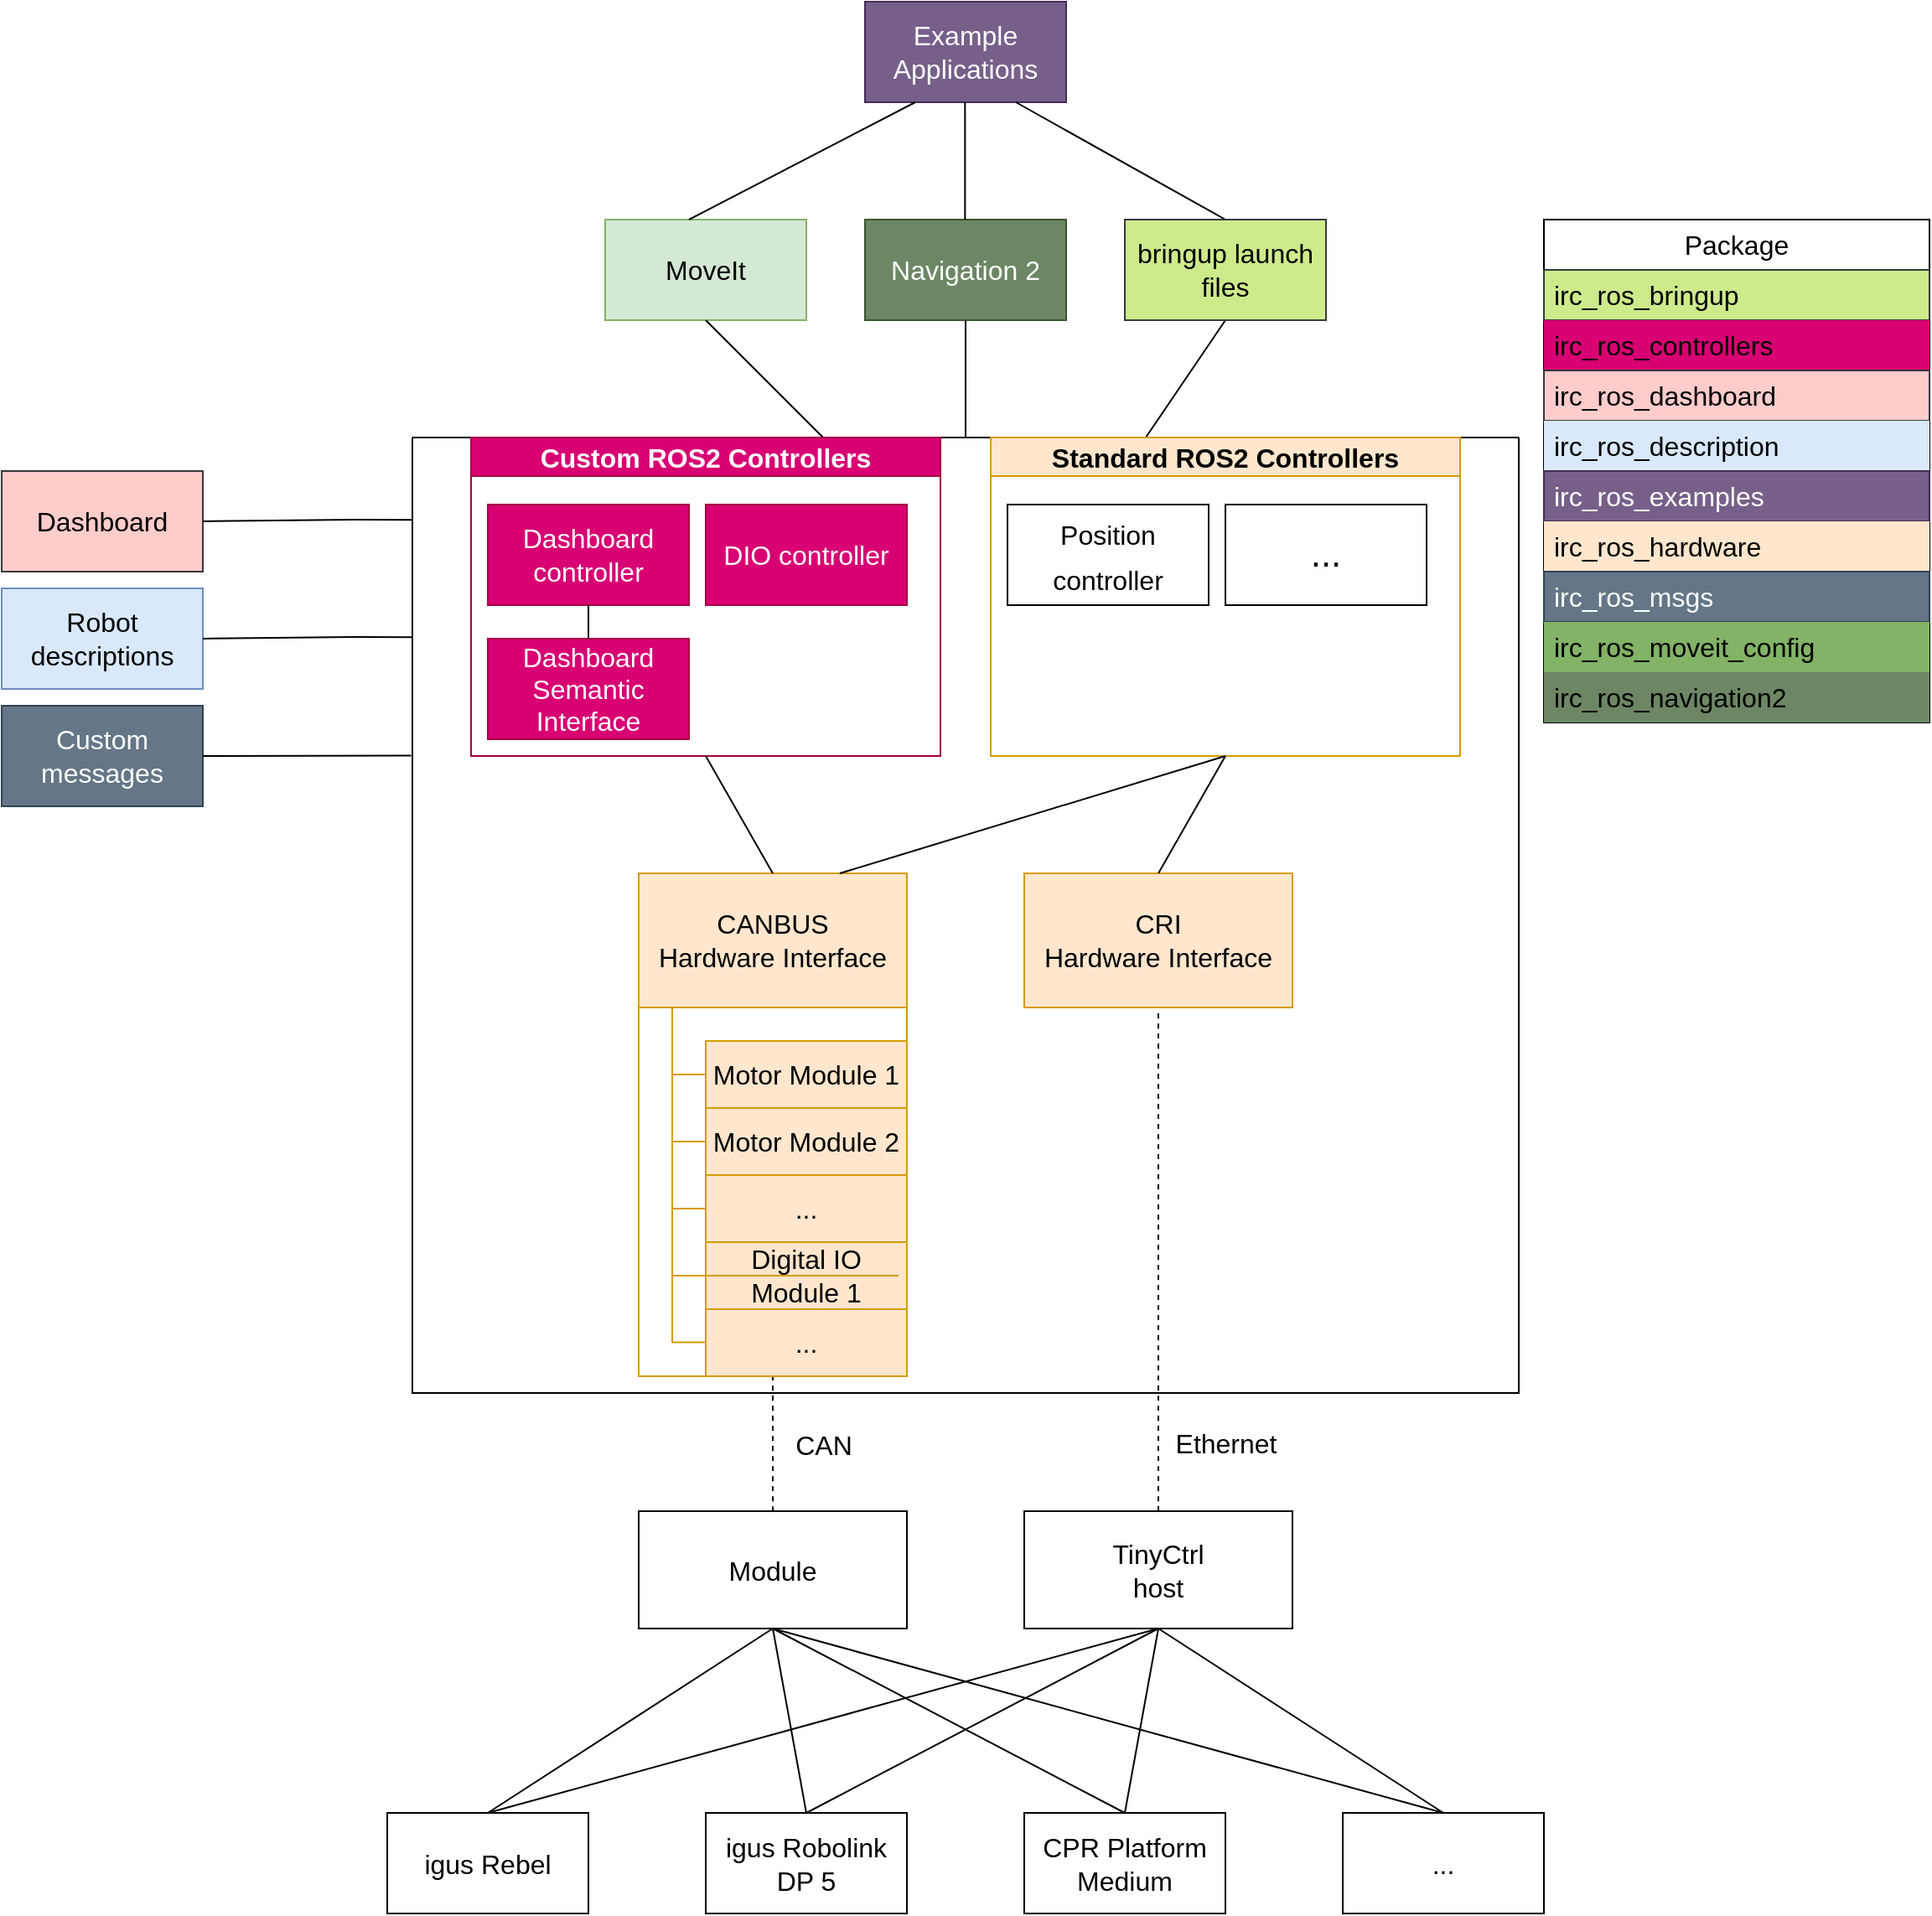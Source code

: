 <mxfile version="20.8.16" type="device"><diagram name="Page-1" id="5f0bae14-7c28-e335-631c-24af17079c00"><mxGraphModel dx="2534" dy="1688" grid="1" gridSize="10" guides="1" tooltips="1" connect="1" arrows="1" fold="1" page="1" pageScale="1" pageWidth="1100" pageHeight="850" background="none" math="0" shadow="0"><root><mxCell id="0"/><mxCell id="1" parent="0"/><mxCell id="Zlr4_-mNo8oSFh__Luzp-1" value="&lt;div&gt;MoveIt&lt;/div&gt;" style="rounded=0;whiteSpace=wrap;html=1;fontSize=16;fillColor=#d5e8d4;strokeColor=#82B366;" parent="1" vertex="1"><mxGeometry x="270" y="100" width="120" height="60" as="geometry"/></mxCell><mxCell id="Zlr4_-mNo8oSFh__Luzp-2" value="&lt;div&gt;Navigation 2&lt;/div&gt;" style="rounded=0;whiteSpace=wrap;html=1;fontSize=16;fillColor=#6D8764;strokeColor=#3A5431;fontColor=#ffffff;" parent="1" vertex="1"><mxGeometry x="425" y="100" width="120" height="60" as="geometry"/></mxCell><mxCell id="Zlr4_-mNo8oSFh__Luzp-15" value="Module" style="rounded=0;whiteSpace=wrap;html=1;fontSize=16;fillColor=none;strokeColor=default;" parent="1" vertex="1"><mxGeometry x="290" y="870.5" width="160" height="70" as="geometry"/></mxCell><mxCell id="Zlr4_-mNo8oSFh__Luzp-16" value="" style="endArrow=none;dashed=1;html=1;rounded=0;fontSize=12;startSize=8;endSize=8;curved=1;exitX=0.5;exitY=0;exitDx=0;exitDy=0;entryX=0.333;entryY=1;entryDx=0;entryDy=0;entryPerimeter=0;" parent="1" source="Zlr4_-mNo8oSFh__Luzp-15" target="Zlr4_-mNo8oSFh__Luzp-11" edge="1"><mxGeometry width="50" height="50" relative="1" as="geometry"><mxPoint x="530" y="600" as="sourcePoint"/><mxPoint x="370" y="630" as="targetPoint"/></mxGeometry></mxCell><mxCell id="Zlr4_-mNo8oSFh__Luzp-17" value="&lt;div&gt;CAN&lt;/div&gt;" style="edgeLabel;html=1;align=center;verticalAlign=middle;resizable=0;points=[];fontSize=16;" parent="Zlr4_-mNo8oSFh__Luzp-16" vertex="1" connectable="0"><mxGeometry x="-0.4" y="3" relative="1" as="geometry"><mxPoint x="33" y="-4" as="offset"/></mxGeometry></mxCell><mxCell id="Zlr4_-mNo8oSFh__Luzp-22" value="" style="endArrow=none;html=1;rounded=0;fontSize=12;startSize=8;endSize=8;curved=1;entryX=0.5;entryY=1;entryDx=0;entryDy=0;exitX=0.5;exitY=0;exitDx=0;exitDy=0;" parent="1" target="Zlr4_-mNo8oSFh__Luzp-2" edge="1"><mxGeometry width="50" height="50" relative="1" as="geometry"><mxPoint x="485" y="230" as="sourcePoint"/><mxPoint x="580" y="360" as="targetPoint"/></mxGeometry></mxCell><mxCell id="Zlr4_-mNo8oSFh__Luzp-23" value="" style="endArrow=none;html=1;rounded=0;fontSize=12;startSize=8;endSize=8;curved=1;exitX=0.75;exitY=0;exitDx=0;exitDy=0;entryX=0.5;entryY=1;entryDx=0;entryDy=0;startArrow=none;" parent="1" source="Zlr4_-mNo8oSFh__Luzp-78" target="Zlr4_-mNo8oSFh__Luzp-1" edge="1"><mxGeometry width="50" height="50" relative="1" as="geometry"><mxPoint x="377.5" y="230" as="sourcePoint"/><mxPoint x="240" y="160" as="targetPoint"/></mxGeometry></mxCell><mxCell id="Zlr4_-mNo8oSFh__Luzp-24" value="" style="endArrow=none;html=1;rounded=0;fontSize=12;startSize=8;endSize=8;curved=1;entryX=0.5;entryY=1;entryDx=0;entryDy=0;exitX=0.75;exitY=0;exitDx=0;exitDy=0;" parent="1" edge="1"><mxGeometry width="50" height="50" relative="1" as="geometry"><mxPoint x="592.5" y="230" as="sourcePoint"/><mxPoint x="640" y="160" as="targetPoint"/></mxGeometry></mxCell><mxCell id="Zlr4_-mNo8oSFh__Luzp-25" value="&lt;div&gt;TinyCtrl&lt;/div&gt;&lt;div&gt;host&lt;br&gt;&lt;/div&gt;" style="rounded=0;whiteSpace=wrap;html=1;fontSize=16;fillColor=none;strokeColor=default;" parent="1" vertex="1"><mxGeometry x="520" y="870.5" width="160" height="70" as="geometry"/></mxCell><mxCell id="Zlr4_-mNo8oSFh__Luzp-26" value="" style="endArrow=none;dashed=1;html=1;rounded=0;fontSize=12;startSize=8;endSize=8;curved=1;entryX=0.5;entryY=1;entryDx=0;entryDy=0;" parent="1" source="Zlr4_-mNo8oSFh__Luzp-25" target="Zlr4_-mNo8oSFh__Luzp-5" edge="1"><mxGeometry width="50" height="50" relative="1" as="geometry"><mxPoint x="530" y="550" as="sourcePoint"/><mxPoint x="580" y="500" as="targetPoint"/></mxGeometry></mxCell><mxCell id="Zlr4_-mNo8oSFh__Luzp-27" value="Ethernet" style="edgeLabel;html=1;align=center;verticalAlign=middle;resizable=0;points=[];fontSize=16;" parent="Zlr4_-mNo8oSFh__Luzp-26" vertex="1" connectable="0"><mxGeometry x="-0.193" y="2" relative="1" as="geometry"><mxPoint x="42" y="81" as="offset"/></mxGeometry></mxCell><mxCell id="Zlr4_-mNo8oSFh__Luzp-28" value="&lt;div&gt;Robot descriptions&lt;/div&gt;" style="rounded=0;whiteSpace=wrap;html=1;fontSize=16;fillColor=#DAE8FC;strokeColor=#6c8ebf;" parent="1" vertex="1"><mxGeometry x="-90" y="320" width="120" height="60" as="geometry"/></mxCell><mxCell id="Zlr4_-mNo8oSFh__Luzp-41" value="igus Robolink DP 5" style="rounded=0;whiteSpace=wrap;html=1;fontSize=16;fillColor=none;strokeColor=default;" parent="1" vertex="1"><mxGeometry x="330" y="1050.5" width="120" height="60" as="geometry"/></mxCell><mxCell id="Zlr4_-mNo8oSFh__Luzp-42" value="&lt;div&gt;igus Rebel&lt;/div&gt;" style="rounded=0;whiteSpace=wrap;html=1;fontSize=16;fillColor=none;strokeColor=default;" parent="1" vertex="1"><mxGeometry x="140" y="1050.5" width="120" height="60" as="geometry"/></mxCell><mxCell id="Zlr4_-mNo8oSFh__Luzp-43" value="&lt;div&gt;CPR Platform Medium&lt;/div&gt;" style="rounded=0;whiteSpace=wrap;html=1;fontSize=16;fillColor=none;strokeColor=default;" parent="1" vertex="1"><mxGeometry x="520" y="1050.5" width="120" height="60" as="geometry"/></mxCell><mxCell id="Zlr4_-mNo8oSFh__Luzp-44" value="&lt;div&gt;...&lt;/div&gt;" style="rounded=0;whiteSpace=wrap;html=1;fontSize=16;fillColor=none;strokeColor=default;" parent="1" vertex="1"><mxGeometry x="710" y="1050.5" width="120" height="60" as="geometry"/></mxCell><mxCell id="Zlr4_-mNo8oSFh__Luzp-45" value="" style="endArrow=none;html=1;rounded=0;fontSize=12;startSize=8;endSize=8;curved=1;entryX=0.5;entryY=1;entryDx=0;entryDy=0;exitX=0.5;exitY=0;exitDx=0;exitDy=0;strokeColor=default;" parent="1" source="Zlr4_-mNo8oSFh__Luzp-42" target="Zlr4_-mNo8oSFh__Luzp-15" edge="1"><mxGeometry width="50" height="50" relative="1" as="geometry"><mxPoint x="190" y="1040.5" as="sourcePoint"/><mxPoint x="240" y="990.5" as="targetPoint"/></mxGeometry></mxCell><mxCell id="Zlr4_-mNo8oSFh__Luzp-46" value="" style="endArrow=none;html=1;rounded=0;fontSize=12;startSize=8;endSize=8;curved=1;exitX=0.5;exitY=0;exitDx=0;exitDy=0;entryX=0.5;entryY=1;entryDx=0;entryDy=0;strokeColor=default;" parent="1" source="Zlr4_-mNo8oSFh__Luzp-41" target="Zlr4_-mNo8oSFh__Luzp-15" edge="1"><mxGeometry width="50" height="50" relative="1" as="geometry"><mxPoint x="530" y="850.5" as="sourcePoint"/><mxPoint x="380" y="960.5" as="targetPoint"/></mxGeometry></mxCell><mxCell id="Zlr4_-mNo8oSFh__Luzp-47" value="" style="endArrow=none;html=1;rounded=0;fontSize=12;startSize=8;endSize=8;curved=1;exitX=0.5;exitY=1;exitDx=0;exitDy=0;entryX=0.5;entryY=0;entryDx=0;entryDy=0;strokeColor=default;" parent="1" source="Zlr4_-mNo8oSFh__Luzp-15" target="Zlr4_-mNo8oSFh__Luzp-43" edge="1"><mxGeometry width="50" height="50" relative="1" as="geometry"><mxPoint x="530" y="850.5" as="sourcePoint"/><mxPoint x="580" y="800.5" as="targetPoint"/></mxGeometry></mxCell><mxCell id="Zlr4_-mNo8oSFh__Luzp-48" value="" style="endArrow=none;html=1;rounded=0;fontSize=12;startSize=8;endSize=8;curved=1;exitX=0.5;exitY=1;exitDx=0;exitDy=0;entryX=0.5;entryY=0;entryDx=0;entryDy=0;strokeColor=default;" parent="1" source="Zlr4_-mNo8oSFh__Luzp-15" target="Zlr4_-mNo8oSFh__Luzp-44" edge="1"><mxGeometry width="50" height="50" relative="1" as="geometry"><mxPoint x="530" y="850.5" as="sourcePoint"/><mxPoint x="580" y="800.5" as="targetPoint"/></mxGeometry></mxCell><mxCell id="Zlr4_-mNo8oSFh__Luzp-49" value="" style="endArrow=none;html=1;rounded=0;fontSize=12;startSize=8;endSize=8;curved=1;exitX=0.5;exitY=0;exitDx=0;exitDy=0;entryX=0.5;entryY=1;entryDx=0;entryDy=0;strokeColor=default;" parent="1" source="Zlr4_-mNo8oSFh__Luzp-42" target="Zlr4_-mNo8oSFh__Luzp-25" edge="1"><mxGeometry width="50" height="50" relative="1" as="geometry"><mxPoint x="530" y="970.5" as="sourcePoint"/><mxPoint x="580" y="920.5" as="targetPoint"/></mxGeometry></mxCell><mxCell id="Zlr4_-mNo8oSFh__Luzp-50" value="" style="endArrow=none;html=1;rounded=0;fontSize=12;startSize=8;endSize=8;curved=1;exitX=0.5;exitY=0;exitDx=0;exitDy=0;entryX=0.5;entryY=1;entryDx=0;entryDy=0;strokeColor=default;" parent="1" source="Zlr4_-mNo8oSFh__Luzp-41" target="Zlr4_-mNo8oSFh__Luzp-25" edge="1"><mxGeometry width="50" height="50" relative="1" as="geometry"><mxPoint x="530" y="970.5" as="sourcePoint"/><mxPoint x="580" y="920.5" as="targetPoint"/></mxGeometry></mxCell><mxCell id="Zlr4_-mNo8oSFh__Luzp-51" value="" style="endArrow=none;html=1;rounded=0;fontSize=12;startSize=8;endSize=8;curved=1;entryX=0.5;entryY=1;entryDx=0;entryDy=0;exitX=0.5;exitY=0;exitDx=0;exitDy=0;strokeColor=default;" parent="1" source="Zlr4_-mNo8oSFh__Luzp-43" target="Zlr4_-mNo8oSFh__Luzp-25" edge="1"><mxGeometry width="50" height="50" relative="1" as="geometry"><mxPoint x="640" y="1060.5" as="sourcePoint"/><mxPoint x="620" y="1070.5" as="targetPoint"/></mxGeometry></mxCell><mxCell id="Zlr4_-mNo8oSFh__Luzp-52" value="" style="endArrow=none;html=1;rounded=0;fontSize=12;startSize=8;endSize=8;curved=1;entryX=0.5;entryY=1;entryDx=0;entryDy=0;exitX=0.5;exitY=0;exitDx=0;exitDy=0;strokeColor=default;" parent="1" source="Zlr4_-mNo8oSFh__Luzp-44" target="Zlr4_-mNo8oSFh__Luzp-25" edge="1"><mxGeometry width="50" height="50" relative="1" as="geometry"><mxPoint x="760" y="1130.5" as="sourcePoint"/><mxPoint x="810" y="1080.5" as="targetPoint"/></mxGeometry></mxCell><mxCell id="Zlr4_-mNo8oSFh__Luzp-53" value="" style="swimlane;startSize=0;fontSize=16;fillColor=#00FF80;fillStyle=auto;gradientColor=none;swimlaneFillColor=none;glass=0;swimlaneLine=0;rounded=0;shadow=0;" parent="1" vertex="1"><mxGeometry x="155" y="230" width="660" height="570" as="geometry"/></mxCell><mxCell id="Zlr4_-mNo8oSFh__Luzp-4" value="&lt;div&gt;CANBUS&lt;/div&gt;&lt;div&gt;Hardware Interface&lt;br&gt;&lt;/div&gt;" style="rounded=0;whiteSpace=wrap;html=1;fontSize=16;fillColor=#ffe6cc;strokeColor=#d79b00;" parent="Zlr4_-mNo8oSFh__Luzp-53" vertex="1"><mxGeometry x="135" y="260" width="160" height="80" as="geometry"/></mxCell><mxCell id="Zlr4_-mNo8oSFh__Luzp-5" value="&lt;div&gt;CRI&lt;/div&gt;&lt;div&gt;Hardware Interface&lt;br&gt;&lt;/div&gt;" style="rounded=0;whiteSpace=wrap;html=1;fontSize=16;fillColor=#FFE6CC;strokeColor=#d79b00;" parent="Zlr4_-mNo8oSFh__Luzp-53" vertex="1"><mxGeometry x="365" y="260" width="160" height="80" as="geometry"/></mxCell><mxCell id="Zlr4_-mNo8oSFh__Luzp-13" value="" style="swimlane;startSize=0;fontSize=16;fillColor=#ffe6cc;strokeColor=#d79b00;" parent="Zlr4_-mNo8oSFh__Luzp-53" vertex="1"><mxGeometry x="135" y="260" width="160" height="300" as="geometry"/></mxCell><mxCell id="Zlr4_-mNo8oSFh__Luzp-7" value="&lt;div&gt;Motor Module 1&lt;/div&gt;" style="rounded=0;whiteSpace=wrap;html=1;fontSize=16;fillColor=#ffe6cc;strokeColor=#d79b00;" parent="Zlr4_-mNo8oSFh__Luzp-13" vertex="1"><mxGeometry x="40" y="100" width="120" height="40" as="geometry"/></mxCell><mxCell id="Zlr4_-mNo8oSFh__Luzp-8" value="&lt;div&gt;Motor Module 2&lt;/div&gt;" style="rounded=0;whiteSpace=wrap;html=1;fontSize=16;fillColor=#ffe6cc;strokeColor=#d79b00;" parent="Zlr4_-mNo8oSFh__Luzp-13" vertex="1"><mxGeometry x="40" y="140" width="120" height="40" as="geometry"/></mxCell><mxCell id="Zlr4_-mNo8oSFh__Luzp-11" value="Digital IO Module 1" style="rounded=0;whiteSpace=wrap;html=1;fontSize=16;fillColor=#ffe6cc;strokeColor=#d79b00;" parent="Zlr4_-mNo8oSFh__Luzp-13" vertex="1"><mxGeometry x="40" y="220" width="120" height="40" as="geometry"/></mxCell><mxCell id="Zlr4_-mNo8oSFh__Luzp-60" value="" style="endArrow=none;html=1;rounded=0;fontSize=22;startSize=8;endSize=8;curved=1;fillColor=#ffe6cc;strokeColor=#d79b00;" parent="Zlr4_-mNo8oSFh__Luzp-53" edge="1"><mxGeometry width="50" height="50" relative="1" as="geometry"><mxPoint x="155" y="380" as="sourcePoint"/><mxPoint x="175" y="380" as="targetPoint"/></mxGeometry></mxCell><mxCell id="Zlr4_-mNo8oSFh__Luzp-9" value="&lt;div&gt;...&lt;/div&gt;" style="rounded=0;whiteSpace=wrap;html=1;fontSize=16;fillColor=#ffe6cc;strokeColor=#d79b00;" parent="Zlr4_-mNo8oSFh__Luzp-53" vertex="1"><mxGeometry x="175" y="440" width="120" height="40" as="geometry"/></mxCell><mxCell id="Zlr4_-mNo8oSFh__Luzp-63" value="" style="endArrow=none;html=1;rounded=0;fontSize=22;startSize=8;endSize=8;curved=1;entryX=0;entryY=0.5;entryDx=0;entryDy=0;fillColor=#ffe6cc;strokeColor=#d79b00;" parent="Zlr4_-mNo8oSFh__Luzp-53" edge="1"><mxGeometry width="50" height="50" relative="1" as="geometry"><mxPoint x="155" y="500" as="sourcePoint"/><mxPoint x="290" y="500" as="targetPoint"/></mxGeometry></mxCell><mxCell id="Zlr4_-mNo8oSFh__Luzp-64" value="" style="endArrow=none;html=1;rounded=0;fontSize=22;startSize=8;endSize=8;curved=1;fillColor=#ffe6cc;strokeColor=#d79b00;" parent="Zlr4_-mNo8oSFh__Luzp-53" edge="1"><mxGeometry width="50" height="50" relative="1" as="geometry"><mxPoint x="155" y="500" as="sourcePoint"/><mxPoint x="155" y="340" as="targetPoint"/></mxGeometry></mxCell><mxCell id="Zlr4_-mNo8oSFh__Luzp-67" value="" style="endArrow=none;html=1;rounded=0;fontSize=22;startSize=8;endSize=8;curved=1;fillColor=#ffe6cc;strokeColor=#d79b00;" parent="Zlr4_-mNo8oSFh__Luzp-53" edge="1"><mxGeometry width="50" height="50" relative="1" as="geometry"><mxPoint x="155" y="420" as="sourcePoint"/><mxPoint x="175" y="420" as="targetPoint"/></mxGeometry></mxCell><mxCell id="Zlr4_-mNo8oSFh__Luzp-68" value="&lt;div&gt;...&lt;/div&gt;" style="rounded=0;whiteSpace=wrap;html=1;fontSize=16;fillColor=#ffe6cc;strokeColor=#d79b00;" parent="Zlr4_-mNo8oSFh__Luzp-53" vertex="1"><mxGeometry x="175" y="520" width="120" height="40" as="geometry"/></mxCell><mxCell id="Zlr4_-mNo8oSFh__Luzp-71" value="" style="endArrow=none;html=1;rounded=0;fontSize=22;startSize=8;endSize=8;curved=1;fillColor=#ffe6cc;strokeColor=#d79b00;" parent="Zlr4_-mNo8oSFh__Luzp-53" edge="1"><mxGeometry width="50" height="50" relative="1" as="geometry"><mxPoint x="155" y="539.75" as="sourcePoint"/><mxPoint x="175" y="539.75" as="targetPoint"/></mxGeometry></mxCell><mxCell id="Zlr4_-mNo8oSFh__Luzp-72" value="" style="endArrow=none;html=1;rounded=0;fontSize=22;startSize=8;endSize=8;curved=1;fillColor=#ffe6cc;strokeColor=#d79b00;" parent="Zlr4_-mNo8oSFh__Luzp-53" edge="1"><mxGeometry width="50" height="50" relative="1" as="geometry"><mxPoint x="155" y="540" as="sourcePoint"/><mxPoint x="155" y="490" as="targetPoint"/></mxGeometry></mxCell><mxCell id="Zlr4_-mNo8oSFh__Luzp-62" value="" style="endArrow=none;html=1;rounded=0;fontSize=22;startSize=8;endSize=8;curved=1;exitX=0;exitY=0.5;exitDx=0;exitDy=0;fillColor=#ffe6cc;strokeColor=#d79b00;" parent="Zlr4_-mNo8oSFh__Luzp-53" source="Zlr4_-mNo8oSFh__Luzp-9" edge="1"><mxGeometry width="50" height="50" relative="1" as="geometry"><mxPoint x="155" y="500" as="sourcePoint"/><mxPoint x="155" y="460" as="targetPoint"/></mxGeometry></mxCell><mxCell id="9K7xTX8lTO4Pb-jcDRvt-5" value="&lt;div style=&quot;font-size: 16px;&quot;&gt;&lt;font style=&quot;font-size: 16px;&quot;&gt;Standard ROS2 Controllers&lt;/font&gt;&lt;/div&gt;" style="swimlane;whiteSpace=wrap;html=1;rounded=0;shadow=0;glass=0;sketch=0;fillStyle=auto;fontSize=22;fillColor=#ffe6cc;strokeColor=#d79b00;startSize=23;" parent="Zlr4_-mNo8oSFh__Luzp-53" vertex="1"><mxGeometry x="345" width="280" height="190" as="geometry"/></mxCell><mxCell id="9K7xTX8lTO4Pb-jcDRvt-7" value="&lt;font style=&quot;font-size: 16px;&quot;&gt;Position controller&lt;br&gt;&lt;/font&gt;" style="rounded=0;whiteSpace=wrap;html=1;shadow=0;glass=0;sketch=0;fillStyle=auto;fontSize=22;fillColor=default;gradientColor=none;" parent="9K7xTX8lTO4Pb-jcDRvt-5" vertex="1"><mxGeometry x="10" y="40" width="120" height="60" as="geometry"/></mxCell><mxCell id="9K7xTX8lTO4Pb-jcDRvt-8" value="...&lt;font style=&quot;font-size: 16px;&quot;&gt;&lt;br&gt;&lt;/font&gt;" style="rounded=0;whiteSpace=wrap;html=1;shadow=0;glass=0;sketch=0;fillStyle=auto;fontSize=22;fillColor=default;gradientColor=none;" parent="9K7xTX8lTO4Pb-jcDRvt-5" vertex="1"><mxGeometry x="140" y="40" width="120" height="60" as="geometry"/></mxCell><mxCell id="Zlr4_-mNo8oSFh__Luzp-78" value="&lt;div style=&quot;font-size: 16px;&quot;&gt;&lt;font style=&quot;font-size: 16px;&quot;&gt;Custom ROS2 Controllers&lt;/font&gt;&lt;/div&gt;" style="swimlane;whiteSpace=wrap;html=1;rounded=0;shadow=0;glass=0;sketch=0;fillStyle=auto;fontSize=22;fillColor=#d80073;strokeColor=#A50040;startSize=23;fontColor=#ffffff;" parent="Zlr4_-mNo8oSFh__Luzp-53" vertex="1"><mxGeometry x="35" width="280" height="190" as="geometry"/></mxCell><mxCell id="Zlr4_-mNo8oSFh__Luzp-75" value="&lt;div&gt;Dashboard controller&lt;/div&gt;" style="rounded=0;whiteSpace=wrap;html=1;fontSize=16;fillColor=#D80073;strokeColor=#A50040;fontColor=#ffffff;" parent="Zlr4_-mNo8oSFh__Luzp-78" vertex="1"><mxGeometry x="10" y="40" width="120" height="60" as="geometry"/></mxCell><mxCell id="9K7xTX8lTO4Pb-jcDRvt-2" value="&lt;div&gt;DIO controller&lt;/div&gt;" style="rounded=0;whiteSpace=wrap;html=1;fontSize=16;fillColor=#D80073;strokeColor=#A50040;fontColor=#ffffff;" parent="Zlr4_-mNo8oSFh__Luzp-78" vertex="1"><mxGeometry x="140" y="40" width="120" height="60" as="geometry"/></mxCell><mxCell id="9K7xTX8lTO4Pb-jcDRvt-4" value="&lt;div&gt;Dashboard Semantic Interface&lt;/div&gt;" style="rounded=0;whiteSpace=wrap;html=1;fontSize=16;fillColor=#D80073;strokeColor=#A50040;fontColor=#ffffff;" parent="Zlr4_-mNo8oSFh__Luzp-78" vertex="1"><mxGeometry x="10" y="120" width="120" height="60" as="geometry"/></mxCell><mxCell id="9K7xTX8lTO4Pb-jcDRvt-24" value="" style="endArrow=none;html=1;rounded=0;exitX=0.5;exitY=0;exitDx=0;exitDy=0;entryX=0.5;entryY=1;entryDx=0;entryDy=0;" parent="Zlr4_-mNo8oSFh__Luzp-78" source="9K7xTX8lTO4Pb-jcDRvt-4" target="Zlr4_-mNo8oSFh__Luzp-75" edge="1"><mxGeometry width="50" height="50" relative="1" as="geometry"><mxPoint x="200" y="140" as="sourcePoint"/><mxPoint x="250" y="90" as="targetPoint"/></mxGeometry></mxCell><mxCell id="Zlr4_-mNo8oSFh__Luzp-80" value="" style="endArrow=none;html=1;rounded=0;fontSize=16;startSize=8;endSize=8;curved=1;exitX=0.5;exitY=0;exitDx=0;exitDy=0;entryX=0.5;entryY=1;entryDx=0;entryDy=0;" parent="Zlr4_-mNo8oSFh__Luzp-53" source="Zlr4_-mNo8oSFh__Luzp-13" target="Zlr4_-mNo8oSFh__Luzp-78" edge="1"><mxGeometry width="50" height="50" relative="1" as="geometry"><mxPoint x="325" y="220" as="sourcePoint"/><mxPoint x="345" y="110" as="targetPoint"/></mxGeometry></mxCell><mxCell id="9K7xTX8lTO4Pb-jcDRvt-15" value="" style="endArrow=none;html=1;rounded=0;exitX=0.5;exitY=0;exitDx=0;exitDy=0;" parent="Zlr4_-mNo8oSFh__Luzp-53" source="Zlr4_-mNo8oSFh__Luzp-5" edge="1"><mxGeometry width="50" height="50" relative="1" as="geometry"><mxPoint x="445" y="220" as="sourcePoint"/><mxPoint x="485" y="190" as="targetPoint"/></mxGeometry></mxCell><mxCell id="9K7xTX8lTO4Pb-jcDRvt-17" value="" style="endArrow=none;html=1;rounded=0;entryX=0.5;entryY=1;entryDx=0;entryDy=0;exitX=0.75;exitY=0;exitDx=0;exitDy=0;" parent="Zlr4_-mNo8oSFh__Luzp-53" source="Zlr4_-mNo8oSFh__Luzp-13" target="9K7xTX8lTO4Pb-jcDRvt-5" edge="1"><mxGeometry width="50" height="50" relative="1" as="geometry"><mxPoint x="215" y="260" as="sourcePoint"/><mxPoint x="495" y="190" as="targetPoint"/></mxGeometry></mxCell><mxCell id="Zlr4_-mNo8oSFh__Luzp-82" value="&lt;div&gt;Package&lt;/div&gt;" style="swimlane;fontStyle=0;childLayout=stackLayout;horizontal=1;startSize=30;horizontalStack=0;resizeParent=1;resizeParentMax=0;resizeLast=0;collapsible=1;marginBottom=0;whiteSpace=wrap;html=1;rounded=0;shadow=0;glass=0;sketch=0;fillStyle=auto;fontSize=16;fillColor=default;gradientColor=none;" parent="1" vertex="1"><mxGeometry x="830" y="100" width="230" height="300" as="geometry"/></mxCell><mxCell id="Zlr4_-mNo8oSFh__Luzp-83" value="irc_ros_bringup" style="text;strokeColor=#36393d;fillColor=#cdeb8b;align=left;verticalAlign=middle;spacingLeft=4;spacingRight=4;overflow=hidden;points=[[0,0.5],[1,0.5]];portConstraint=eastwest;rotatable=0;whiteSpace=wrap;html=1;fontSize=16;" parent="Zlr4_-mNo8oSFh__Luzp-82" vertex="1"><mxGeometry y="30" width="230" height="30" as="geometry"/></mxCell><mxCell id="Zlr4_-mNo8oSFh__Luzp-84" value="irc_ros_controllers" style="text;strokeColor=none;fillColor=#D80073;align=left;verticalAlign=middle;spacingLeft=4;spacingRight=4;overflow=hidden;points=[[0,0.5],[1,0.5]];portConstraint=eastwest;rotatable=0;whiteSpace=wrap;html=1;fontSize=16;" parent="Zlr4_-mNo8oSFh__Luzp-82" vertex="1"><mxGeometry y="60" width="230" height="30" as="geometry"/></mxCell><mxCell id="Zlr4_-mNo8oSFh__Luzp-85" value="irc_ros_dashboard" style="text;strokeColor=#36393d;fillColor=#ffcccc;align=left;verticalAlign=middle;spacingLeft=4;spacingRight=4;overflow=hidden;points=[[0,0.5],[1,0.5]];portConstraint=eastwest;rotatable=0;whiteSpace=wrap;html=1;fontSize=16;" parent="Zlr4_-mNo8oSFh__Luzp-82" vertex="1"><mxGeometry y="90" width="230" height="30" as="geometry"/></mxCell><mxCell id="7j6a9nXCYeeE9Xz3wXrM-5" value="irc_ros_description" style="text;strokeColor=none;fillColor=#DAE8FC;align=left;verticalAlign=middle;spacingLeft=4;spacingRight=4;overflow=hidden;points=[[0,0.5],[1,0.5]];portConstraint=eastwest;rotatable=0;whiteSpace=wrap;html=1;fontSize=16;" vertex="1" parent="Zlr4_-mNo8oSFh__Luzp-82"><mxGeometry y="120" width="230" height="30" as="geometry"/></mxCell><mxCell id="9K7xTX8lTO4Pb-jcDRvt-29" value="irc_ros_examples" style="text;strokeColor=#432D57;fillColor=#76608a;align=left;verticalAlign=middle;spacingLeft=4;spacingRight=4;overflow=hidden;points=[[0,0.5],[1,0.5]];portConstraint=eastwest;rotatable=0;whiteSpace=wrap;html=1;fontSize=16;fontColor=#ffffff;" parent="Zlr4_-mNo8oSFh__Luzp-82" vertex="1"><mxGeometry y="150" width="230" height="30" as="geometry"/></mxCell><mxCell id="Zlr4_-mNo8oSFh__Luzp-87" value="irc_ros_hardware" style="text;strokeColor=none;fillColor=#FFE6CC;align=left;verticalAlign=middle;spacingLeft=4;spacingRight=4;overflow=hidden;points=[[0,0.5],[1,0.5]];portConstraint=eastwest;rotatable=0;whiteSpace=wrap;html=1;fontSize=16;" parent="Zlr4_-mNo8oSFh__Luzp-82" vertex="1"><mxGeometry y="180" width="230" height="30" as="geometry"/></mxCell><mxCell id="9K7xTX8lTO4Pb-jcDRvt-30" value="irc_ros_msgs" style="text;strokeColor=#314354;fillColor=#647687;align=left;verticalAlign=middle;spacingLeft=4;spacingRight=4;overflow=hidden;points=[[0,0.5],[1,0.5]];portConstraint=eastwest;rotatable=0;whiteSpace=wrap;html=1;fontSize=16;fontColor=#ffffff;" parent="Zlr4_-mNo8oSFh__Luzp-82" vertex="1"><mxGeometry y="210" width="230" height="30" as="geometry"/></mxCell><mxCell id="Zlr4_-mNo8oSFh__Luzp-88" value="&lt;div&gt;&lt;span style=&quot;background-color: rgb(130, 179, 102);&quot;&gt;irc_ros_moveit_config&lt;/span&gt;&lt;/div&gt;" style="text;strokeColor=none;fillColor=#82B366;align=left;verticalAlign=middle;spacingLeft=4;spacingRight=4;overflow=hidden;points=[[0,0.5],[1,0.5]];portConstraint=eastwest;rotatable=0;whiteSpace=wrap;html=1;fontSize=16;" parent="Zlr4_-mNo8oSFh__Luzp-82" vertex="1"><mxGeometry y="240" width="230" height="30" as="geometry"/></mxCell><mxCell id="Zlr4_-mNo8oSFh__Luzp-89" value="&lt;span style=&quot;background-color: transparent;&quot;&gt;irc_ros_navigation2&lt;/span&gt;" style="text;strokeColor=none;fillColor=#6D8764;align=left;verticalAlign=middle;spacingLeft=4;spacingRight=4;overflow=hidden;points=[[0,0.5],[1,0.5]];portConstraint=eastwest;rotatable=0;whiteSpace=wrap;html=1;fontSize=16;" parent="Zlr4_-mNo8oSFh__Luzp-82" vertex="1"><mxGeometry y="270" width="230" height="30" as="geometry"/></mxCell><mxCell id="9K7xTX8lTO4Pb-jcDRvt-26" value="" style="endArrow=none;html=1;rounded=0;entryX=0;entryY=0.051;entryDx=0;entryDy=0;entryPerimeter=0;" parent="1" edge="1"><mxGeometry width="50" height="50" relative="1" as="geometry"><mxPoint x="30" y="350" as="sourcePoint"/><mxPoint x="155" y="349.07" as="targetPoint"/><Array as="points"><mxPoint x="120" y="349"/></Array></mxGeometry></mxCell><mxCell id="9K7xTX8lTO4Pb-jcDRvt-27" value="&lt;div&gt;Custom messages&lt;/div&gt;" style="rounded=0;whiteSpace=wrap;html=1;fontSize=16;fillColor=#647687;strokeColor=#314354;fontColor=#ffffff;" parent="1" vertex="1"><mxGeometry x="-90" y="390" width="120" height="60" as="geometry"/></mxCell><mxCell id="9K7xTX8lTO4Pb-jcDRvt-28" value="" style="endArrow=none;html=1;rounded=0;entryX=-0.001;entryY=0.175;entryDx=0;entryDy=0;entryPerimeter=0;" parent="1" edge="1"><mxGeometry width="50" height="50" relative="1" as="geometry"><mxPoint x="30" y="420" as="sourcePoint"/><mxPoint x="154.34" y="419.75" as="targetPoint"/></mxGeometry></mxCell><mxCell id="9K7xTX8lTO4Pb-jcDRvt-31" value="Example Applications" style="rounded=0;whiteSpace=wrap;html=1;fontSize=16;fillColor=#76608a;fontColor=#ffffff;strokeColor=#432D57;" parent="1" vertex="1"><mxGeometry x="425" y="-30" width="120" height="60" as="geometry"/></mxCell><mxCell id="9K7xTX8lTO4Pb-jcDRvt-32" value="" style="endArrow=none;html=1;rounded=0;fontSize=12;startSize=8;endSize=8;curved=1;entryX=0.5;entryY=1;entryDx=0;entryDy=0;exitX=0.5;exitY=0;exitDx=0;exitDy=0;" parent="1" edge="1"><mxGeometry width="50" height="50" relative="1" as="geometry"><mxPoint x="484.66" y="100" as="sourcePoint"/><mxPoint x="484.66" y="30" as="targetPoint"/></mxGeometry></mxCell><mxCell id="9K7xTX8lTO4Pb-jcDRvt-33" value="" style="endArrow=none;html=1;rounded=0;fontSize=12;startSize=8;endSize=8;curved=1;entryX=0.25;entryY=1;entryDx=0;entryDy=0;exitX=0.75;exitY=0;exitDx=0;exitDy=0;" parent="1" target="9K7xTX8lTO4Pb-jcDRvt-31" edge="1"><mxGeometry width="50" height="50" relative="1" as="geometry"><mxPoint x="320" y="100" as="sourcePoint"/><mxPoint x="367.5" y="30" as="targetPoint"/></mxGeometry></mxCell><mxCell id="9K7xTX8lTO4Pb-jcDRvt-34" value="" style="endArrow=none;html=1;rounded=0;fontSize=12;startSize=8;endSize=8;curved=1;entryX=0.75;entryY=1;entryDx=0;entryDy=0;exitX=0.5;exitY=0;exitDx=0;exitDy=0;" parent="1" target="9K7xTX8lTO4Pb-jcDRvt-31" edge="1"><mxGeometry width="50" height="50" relative="1" as="geometry"><mxPoint x="640" y="100" as="sourcePoint"/><mxPoint x="525" y="30" as="targetPoint"/></mxGeometry></mxCell><mxCell id="7j6a9nXCYeeE9Xz3wXrM-2" value="&lt;div&gt;bringup launch files&lt;/div&gt;" style="rounded=0;whiteSpace=wrap;html=1;fontSize=16;fillColor=#cdeb8b;strokeColor=#36393d;" vertex="1" parent="1"><mxGeometry x="580" y="100" width="120" height="60" as="geometry"/></mxCell><mxCell id="7j6a9nXCYeeE9Xz3wXrM-3" value="&lt;div&gt;Dashboard&lt;/div&gt;" style="rounded=0;whiteSpace=wrap;html=1;fontSize=16;fillColor=#ffcccc;strokeColor=#36393d;" vertex="1" parent="1"><mxGeometry x="-90" y="250" width="120" height="60" as="geometry"/></mxCell><mxCell id="7j6a9nXCYeeE9Xz3wXrM-4" value="" style="endArrow=none;html=1;rounded=0;entryX=0;entryY=0.051;entryDx=0;entryDy=0;entryPerimeter=0;" edge="1" parent="1"><mxGeometry width="50" height="50" relative="1" as="geometry"><mxPoint x="30" y="280" as="sourcePoint"/><mxPoint x="155" y="279.07" as="targetPoint"/><Array as="points"><mxPoint x="120" y="279"/></Array></mxGeometry></mxCell></root></mxGraphModel></diagram></mxfile>